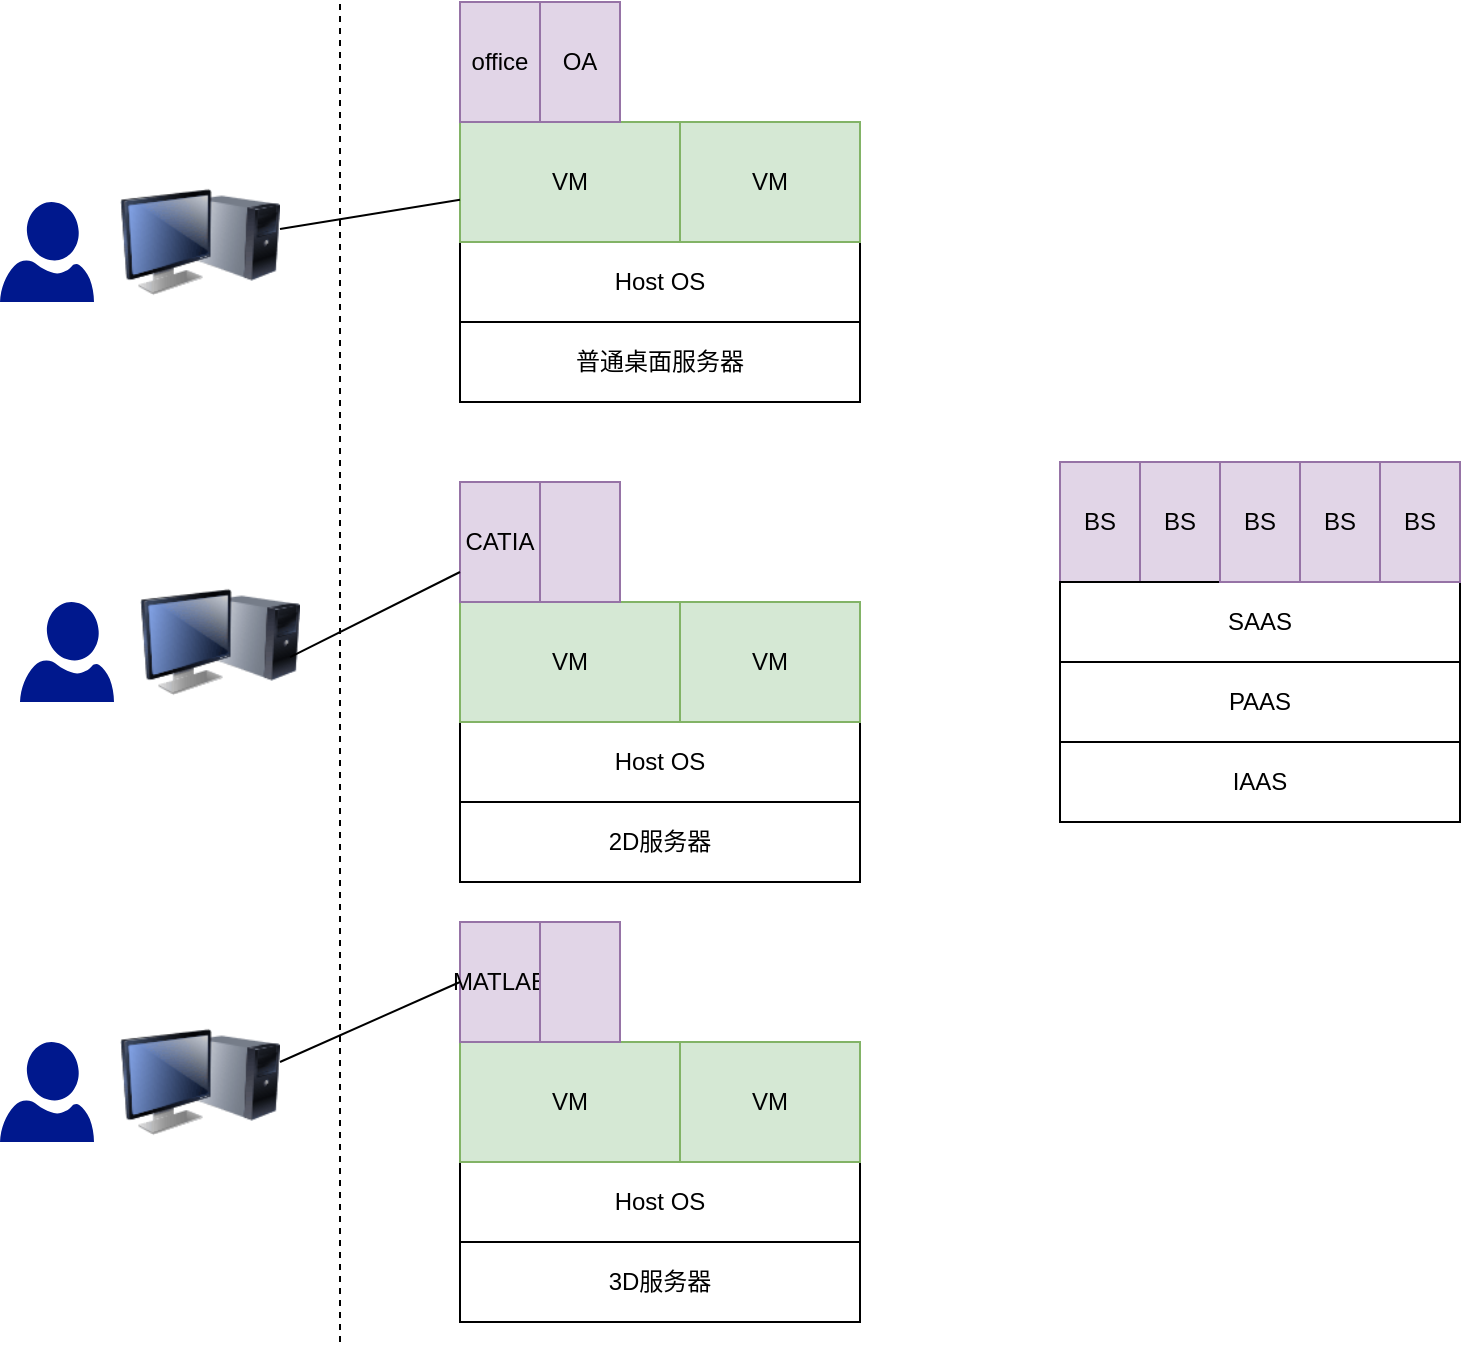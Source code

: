 <mxfile version="14.4.7" type="github">
  <diagram id="gBMcK8XXlve4VoCDwNx-" name="第 1 页">
    <mxGraphModel dx="1002" dy="825" grid="1" gridSize="10" guides="1" tooltips="1" connect="1" arrows="1" fold="1" page="1" pageScale="1" pageWidth="827" pageHeight="1169" math="0" shadow="0">
      <root>
        <mxCell id="0" />
        <mxCell id="1" parent="0" />
        <mxCell id="j_xZL2Bh0vPb1_JvHwk9-1" value="普通桌面服务器" style="rounded=0;whiteSpace=wrap;html=1;" vertex="1" parent="1">
          <mxGeometry x="300" y="240" width="200" height="40" as="geometry" />
        </mxCell>
        <mxCell id="j_xZL2Bh0vPb1_JvHwk9-3" value="" style="image;html=1;image=img/lib/clip_art/computers/Monitor_Tower_128x128.png" vertex="1" parent="1">
          <mxGeometry x="130" y="160" width="80" height="80" as="geometry" />
        </mxCell>
        <mxCell id="j_xZL2Bh0vPb1_JvHwk9-4" value="" style="aspect=fixed;pointerEvents=1;shadow=0;dashed=0;html=1;strokeColor=none;labelPosition=center;verticalLabelPosition=bottom;verticalAlign=top;align=center;fillColor=#00188D;shape=mxgraph.azure.user" vertex="1" parent="1">
          <mxGeometry x="70" y="180" width="47" height="50" as="geometry" />
        </mxCell>
        <mxCell id="j_xZL2Bh0vPb1_JvHwk9-5" value="" style="endArrow=none;dashed=1;html=1;" edge="1" parent="1">
          <mxGeometry width="50" height="50" relative="1" as="geometry">
            <mxPoint x="240" y="750" as="sourcePoint" />
            <mxPoint x="240" y="80" as="targetPoint" />
          </mxGeometry>
        </mxCell>
        <mxCell id="j_xZL2Bh0vPb1_JvHwk9-6" value="Host OS" style="rounded=0;whiteSpace=wrap;html=1;" vertex="1" parent="1">
          <mxGeometry x="300" y="200" width="200" height="40" as="geometry" />
        </mxCell>
        <mxCell id="j_xZL2Bh0vPb1_JvHwk9-7" value="VM" style="rounded=0;whiteSpace=wrap;html=1;fillColor=#d5e8d4;strokeColor=#82b366;" vertex="1" parent="1">
          <mxGeometry x="300" y="140" width="110" height="60" as="geometry" />
        </mxCell>
        <mxCell id="j_xZL2Bh0vPb1_JvHwk9-9" value="VM" style="rounded=0;whiteSpace=wrap;html=1;fillColor=#d5e8d4;strokeColor=#82b366;" vertex="1" parent="1">
          <mxGeometry x="410" y="140" width="90" height="60" as="geometry" />
        </mxCell>
        <mxCell id="j_xZL2Bh0vPb1_JvHwk9-17" value="" style="endArrow=none;html=1;" edge="1" parent="1" source="j_xZL2Bh0vPb1_JvHwk9-3" target="j_xZL2Bh0vPb1_JvHwk9-7">
          <mxGeometry width="50" height="50" relative="1" as="geometry">
            <mxPoint x="260" y="280" as="sourcePoint" />
            <mxPoint x="440" y="330" as="targetPoint" />
          </mxGeometry>
        </mxCell>
        <mxCell id="j_xZL2Bh0vPb1_JvHwk9-18" value="office" style="rounded=0;whiteSpace=wrap;html=1;fillColor=#e1d5e7;strokeColor=#9673a6;" vertex="1" parent="1">
          <mxGeometry x="300" y="80" width="40" height="60" as="geometry" />
        </mxCell>
        <mxCell id="j_xZL2Bh0vPb1_JvHwk9-19" value="OA" style="rounded=0;whiteSpace=wrap;html=1;fillColor=#e1d5e7;strokeColor=#9673a6;" vertex="1" parent="1">
          <mxGeometry x="340" y="80" width="40" height="60" as="geometry" />
        </mxCell>
        <mxCell id="j_xZL2Bh0vPb1_JvHwk9-21" value="2D服务器" style="rounded=0;whiteSpace=wrap;html=1;" vertex="1" parent="1">
          <mxGeometry x="300" y="480" width="200" height="40" as="geometry" />
        </mxCell>
        <mxCell id="j_xZL2Bh0vPb1_JvHwk9-22" value="Host OS" style="rounded=0;whiteSpace=wrap;html=1;" vertex="1" parent="1">
          <mxGeometry x="300" y="440" width="200" height="40" as="geometry" />
        </mxCell>
        <mxCell id="j_xZL2Bh0vPb1_JvHwk9-23" value="VM" style="rounded=0;whiteSpace=wrap;html=1;fillColor=#d5e8d4;strokeColor=#82b366;" vertex="1" parent="1">
          <mxGeometry x="300" y="380" width="110" height="60" as="geometry" />
        </mxCell>
        <mxCell id="j_xZL2Bh0vPb1_JvHwk9-24" value="VM" style="rounded=0;whiteSpace=wrap;html=1;fillColor=#d5e8d4;strokeColor=#82b366;" vertex="1" parent="1">
          <mxGeometry x="410" y="380" width="90" height="60" as="geometry" />
        </mxCell>
        <mxCell id="j_xZL2Bh0vPb1_JvHwk9-25" value="CATIA" style="rounded=0;whiteSpace=wrap;html=1;fillColor=#e1d5e7;strokeColor=#9673a6;" vertex="1" parent="1">
          <mxGeometry x="300" y="320" width="40" height="60" as="geometry" />
        </mxCell>
        <mxCell id="j_xZL2Bh0vPb1_JvHwk9-26" value="" style="rounded=0;whiteSpace=wrap;html=1;fillColor=#e1d5e7;strokeColor=#9673a6;" vertex="1" parent="1">
          <mxGeometry x="340" y="320" width="40" height="60" as="geometry" />
        </mxCell>
        <mxCell id="j_xZL2Bh0vPb1_JvHwk9-27" value="3D服务器" style="rounded=0;whiteSpace=wrap;html=1;" vertex="1" parent="1">
          <mxGeometry x="300" y="700" width="200" height="40" as="geometry" />
        </mxCell>
        <mxCell id="j_xZL2Bh0vPb1_JvHwk9-28" value="Host OS" style="rounded=0;whiteSpace=wrap;html=1;" vertex="1" parent="1">
          <mxGeometry x="300" y="660" width="200" height="40" as="geometry" />
        </mxCell>
        <mxCell id="j_xZL2Bh0vPb1_JvHwk9-29" value="VM" style="rounded=0;whiteSpace=wrap;html=1;fillColor=#d5e8d4;strokeColor=#82b366;" vertex="1" parent="1">
          <mxGeometry x="300" y="600" width="110" height="60" as="geometry" />
        </mxCell>
        <mxCell id="j_xZL2Bh0vPb1_JvHwk9-30" value="VM" style="rounded=0;whiteSpace=wrap;html=1;fillColor=#d5e8d4;strokeColor=#82b366;" vertex="1" parent="1">
          <mxGeometry x="410" y="600" width="90" height="60" as="geometry" />
        </mxCell>
        <mxCell id="j_xZL2Bh0vPb1_JvHwk9-31" value="MATLAB" style="rounded=0;whiteSpace=wrap;html=1;fillColor=#e1d5e7;strokeColor=#9673a6;" vertex="1" parent="1">
          <mxGeometry x="300" y="540" width="40" height="60" as="geometry" />
        </mxCell>
        <mxCell id="j_xZL2Bh0vPb1_JvHwk9-32" value="" style="rounded=0;whiteSpace=wrap;html=1;fillColor=#e1d5e7;strokeColor=#9673a6;" vertex="1" parent="1">
          <mxGeometry x="340" y="540" width="40" height="60" as="geometry" />
        </mxCell>
        <mxCell id="j_xZL2Bh0vPb1_JvHwk9-33" value="IAAS" style="rounded=0;whiteSpace=wrap;html=1;" vertex="1" parent="1">
          <mxGeometry x="600" y="450" width="200" height="40" as="geometry" />
        </mxCell>
        <mxCell id="j_xZL2Bh0vPb1_JvHwk9-34" value="PAAS" style="rounded=0;whiteSpace=wrap;html=1;" vertex="1" parent="1">
          <mxGeometry x="600" y="410" width="200" height="40" as="geometry" />
        </mxCell>
        <mxCell id="j_xZL2Bh0vPb1_JvHwk9-37" value="BS" style="rounded=0;whiteSpace=wrap;html=1;fillColor=#e1d5e7;strokeColor=#9673a6;" vertex="1" parent="1">
          <mxGeometry x="600" y="310" width="40" height="60" as="geometry" />
        </mxCell>
        <mxCell id="j_xZL2Bh0vPb1_JvHwk9-38" value="BS" style="rounded=0;whiteSpace=wrap;html=1;fillColor=#e1d5e7;strokeColor=#9673a6;" vertex="1" parent="1">
          <mxGeometry x="640" y="310" width="40" height="60" as="geometry" />
        </mxCell>
        <mxCell id="j_xZL2Bh0vPb1_JvHwk9-39" value="SAAS" style="rounded=0;whiteSpace=wrap;html=1;" vertex="1" parent="1">
          <mxGeometry x="600" y="370" width="200" height="40" as="geometry" />
        </mxCell>
        <mxCell id="j_xZL2Bh0vPb1_JvHwk9-40" value="BS" style="rounded=0;whiteSpace=wrap;html=1;fillColor=#e1d5e7;strokeColor=#9673a6;" vertex="1" parent="1">
          <mxGeometry x="680" y="310" width="40" height="60" as="geometry" />
        </mxCell>
        <mxCell id="j_xZL2Bh0vPb1_JvHwk9-41" value="BS" style="rounded=0;whiteSpace=wrap;html=1;fillColor=#e1d5e7;strokeColor=#9673a6;" vertex="1" parent="1">
          <mxGeometry x="720" y="310" width="40" height="60" as="geometry" />
        </mxCell>
        <mxCell id="j_xZL2Bh0vPb1_JvHwk9-43" value="BS" style="rounded=0;whiteSpace=wrap;html=1;fillColor=#e1d5e7;strokeColor=#9673a6;" vertex="1" parent="1">
          <mxGeometry x="760" y="310" width="40" height="60" as="geometry" />
        </mxCell>
        <mxCell id="j_xZL2Bh0vPb1_JvHwk9-44" value="" style="image;html=1;image=img/lib/clip_art/computers/Monitor_Tower_128x128.png" vertex="1" parent="1">
          <mxGeometry x="140" y="360" width="80" height="80" as="geometry" />
        </mxCell>
        <mxCell id="j_xZL2Bh0vPb1_JvHwk9-45" value="" style="aspect=fixed;pointerEvents=1;shadow=0;dashed=0;html=1;strokeColor=none;labelPosition=center;verticalLabelPosition=bottom;verticalAlign=top;align=center;fillColor=#00188D;shape=mxgraph.azure.user" vertex="1" parent="1">
          <mxGeometry x="80" y="380" width="47" height="50" as="geometry" />
        </mxCell>
        <mxCell id="j_xZL2Bh0vPb1_JvHwk9-46" value="" style="image;html=1;image=img/lib/clip_art/computers/Monitor_Tower_128x128.png" vertex="1" parent="1">
          <mxGeometry x="130" y="580" width="80" height="80" as="geometry" />
        </mxCell>
        <mxCell id="j_xZL2Bh0vPb1_JvHwk9-47" value="" style="aspect=fixed;pointerEvents=1;shadow=0;dashed=0;html=1;strokeColor=none;labelPosition=center;verticalLabelPosition=bottom;verticalAlign=top;align=center;fillColor=#00188D;shape=mxgraph.azure.user" vertex="1" parent="1">
          <mxGeometry x="70" y="600" width="47" height="50" as="geometry" />
        </mxCell>
        <mxCell id="j_xZL2Bh0vPb1_JvHwk9-48" value="" style="endArrow=none;html=1;entryX=0.938;entryY=0.594;entryDx=0;entryDy=0;entryPerimeter=0;exitX=0;exitY=0.75;exitDx=0;exitDy=0;" edge="1" parent="1" source="j_xZL2Bh0vPb1_JvHwk9-25" target="j_xZL2Bh0vPb1_JvHwk9-44">
          <mxGeometry width="50" height="50" relative="1" as="geometry">
            <mxPoint x="390" y="550" as="sourcePoint" />
            <mxPoint x="440" y="500" as="targetPoint" />
          </mxGeometry>
        </mxCell>
        <mxCell id="j_xZL2Bh0vPb1_JvHwk9-49" value="" style="endArrow=none;html=1;exitX=1;exitY=0.375;exitDx=0;exitDy=0;exitPerimeter=0;" edge="1" parent="1" source="j_xZL2Bh0vPb1_JvHwk9-46">
          <mxGeometry width="50" height="50" relative="1" as="geometry">
            <mxPoint x="390" y="550" as="sourcePoint" />
            <mxPoint x="300" y="570" as="targetPoint" />
          </mxGeometry>
        </mxCell>
      </root>
    </mxGraphModel>
  </diagram>
</mxfile>
